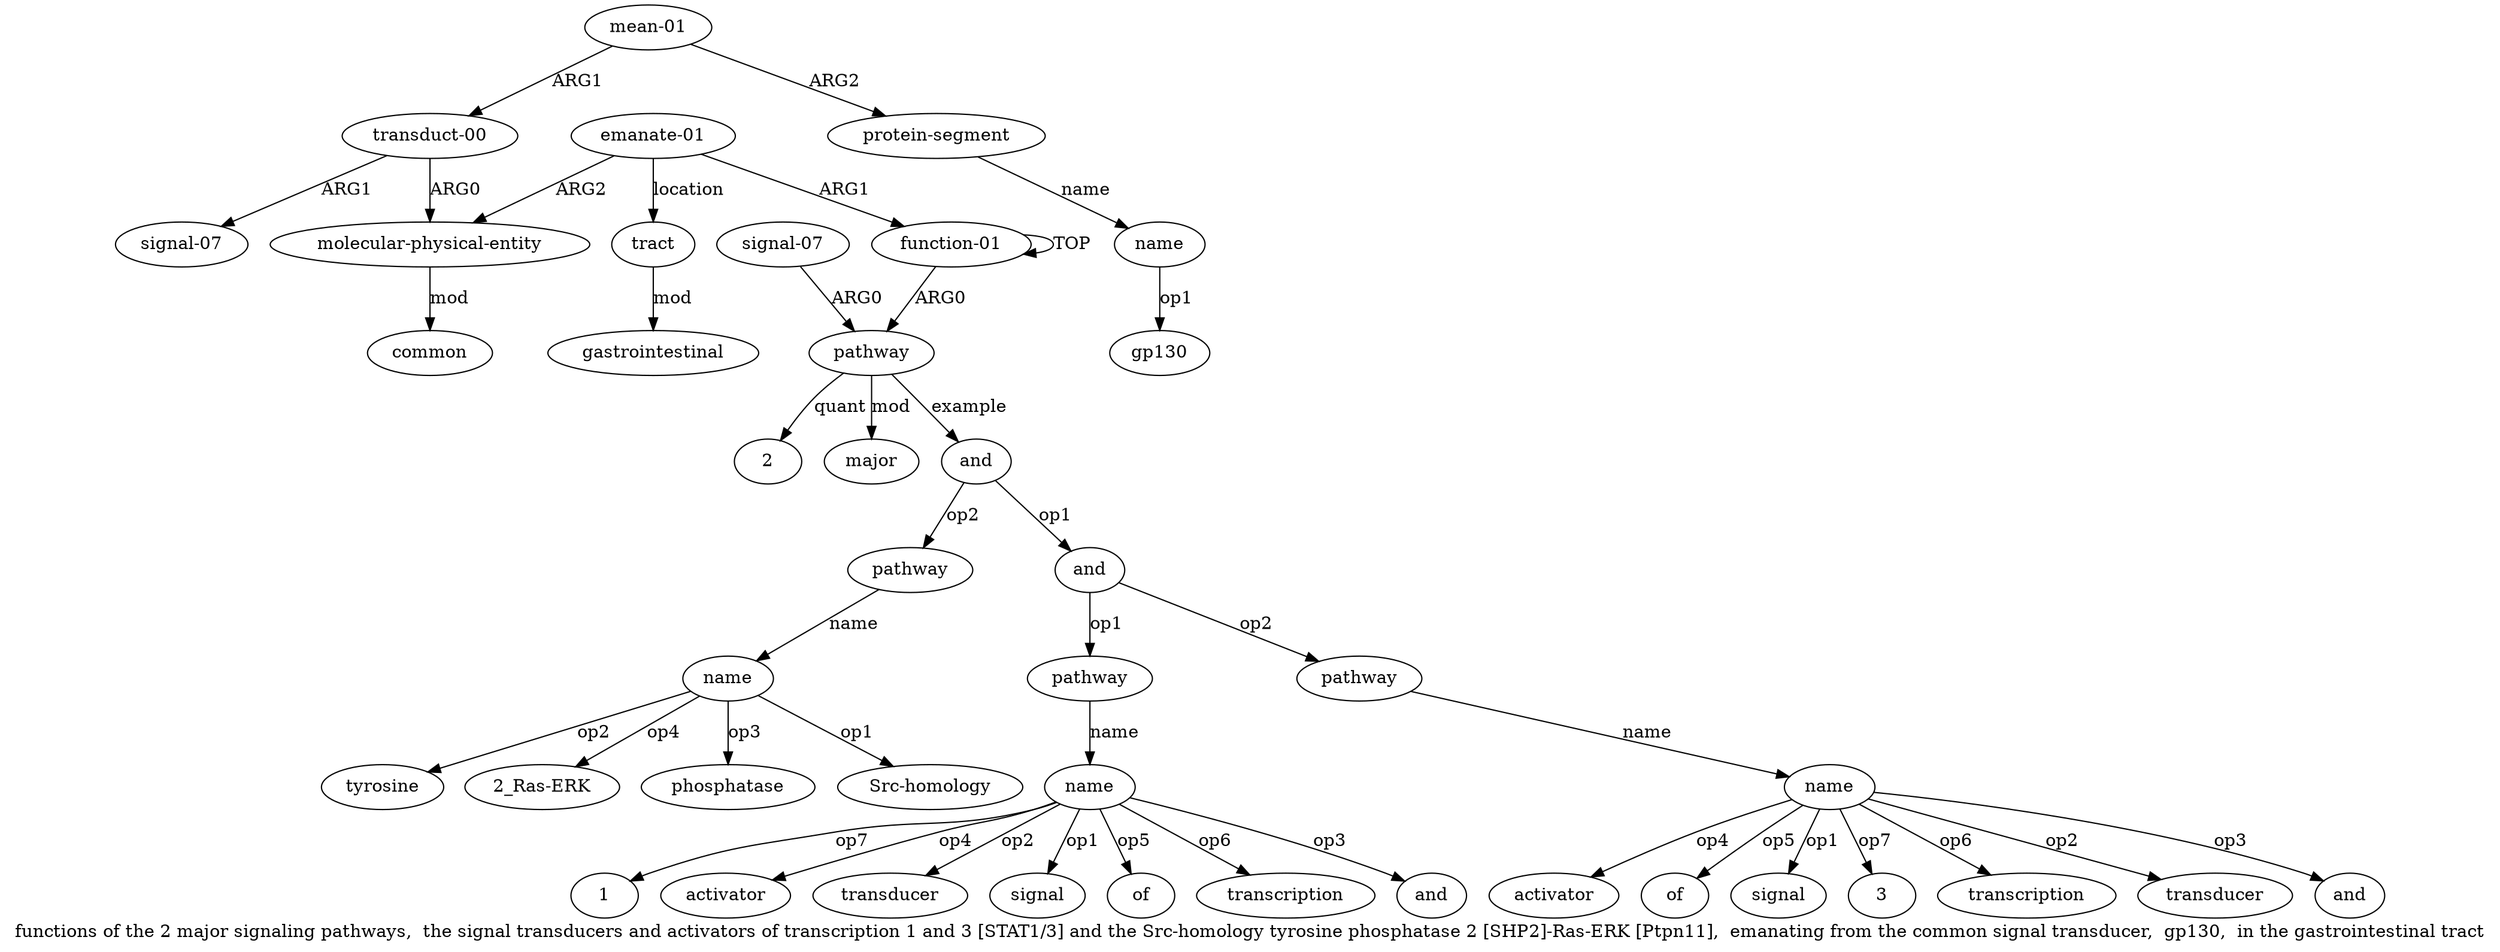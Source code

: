 digraph  {
	graph [label="functions of the 2 major signaling pathways,  the signal transducers and activators of transcription 1 and 3 [STAT1/3] and the Src-homology \
tyrosine phosphatase 2 [SHP2]-Ras-ERK [Ptpn11],  emanating from the common signal transducer,  gp130,  in the gastrointestinal tract"];
	node [label="\N"];
	a20	 [color=black,
		gold_ind=20,
		gold_label=tract,
		label=tract,
		test_ind=20,
		test_label=tract];
	a21	 [color=black,
		gold_ind=21,
		gold_label=gastrointestinal,
		label=gastrointestinal,
		test_ind=21,
		test_label=gastrointestinal];
	a20 -> a21 [key=0,
	color=black,
	gold_label=mod,
	label=mod,
	test_label=mod];
"a9 activator" [color=black,
	gold_ind=-1,
	gold_label=activator,
	label=activator,
	test_ind=-1,
	test_label=activator];
"a9 of" [color=black,
	gold_ind=-1,
	gold_label=of,
	label=of,
	test_ind=-1,
	test_label=of];
"a7 1" [color=black,
	gold_ind=-1,
	gold_label=1,
	label=1,
	test_ind=-1,
	test_label=1];
"a11 tyrosine" [color=black,
	gold_ind=-1,
	gold_label=tyrosine,
	label=tyrosine,
	test_ind=-1,
	test_label=tyrosine];
"a7 activator" [color=black,
	gold_ind=-1,
	gold_label=activator,
	label=activator,
	test_ind=-1,
	test_label=activator];
"a18 gp130" [color=black,
	gold_ind=-1,
	gold_label=gp130,
	label=gp130,
	test_ind=-1,
	test_label=gp130];
"a11 2_Ras-ERK" [color=black,
	gold_ind=-1,
	gold_label="2_Ras-ERK",
	label="2_Ras-ERK",
	test_ind=-1,
	test_label="2_Ras-ERK"];
"a1 2" [color=black,
	gold_ind=-1,
	gold_label=2,
	label=2,
	test_ind=-1,
	test_label=2];
"a9 signal" [color=black,
	gold_ind=-1,
	gold_label=signal,
	label=signal,
	test_ind=-1,
	test_label=signal];
"a9 3" [color=black,
	gold_ind=-1,
	gold_label=3,
	label=3,
	test_ind=-1,
	test_label=3];
a15 [color=black,
	gold_ind=15,
	gold_label="signal-07",
	label="signal-07",
	test_ind=15,
	test_label="signal-07"];
a14 [color=black,
	gold_ind=14,
	gold_label="transduct-00",
	label="transduct-00",
	test_ind=14,
	test_label="transduct-00"];
a14 -> a15 [key=0,
color=black,
gold_label=ARG1,
label=ARG1,
test_label=ARG1];
a13 [color=black,
gold_ind=13,
gold_label="molecular-physical-entity",
label="molecular-physical-entity",
test_ind=13,
test_label="molecular-physical-entity"];
a14 -> a13 [key=0,
color=black,
gold_label=ARG0,
label=ARG0,
test_label=ARG0];
a17 [color=black,
gold_ind=17,
gold_label="protein-segment",
label="protein-segment",
test_ind=17,
test_label="protein-segment"];
a18 [color=black,
gold_ind=18,
gold_label=name,
label=name,
test_ind=18,
test_label=name];
a17 -> a18 [key=0,
color=black,
gold_label=name,
label=name,
test_label=name];
a16 [color=black,
gold_ind=16,
gold_label="mean-01",
label="mean-01",
test_ind=16,
test_label="mean-01"];
a16 -> a14 [key=0,
color=black,
gold_label=ARG1,
label=ARG1,
test_label=ARG1];
a16 -> a17 [key=0,
color=black,
gold_label=ARG2,
label=ARG2,
test_label=ARG2];
a11 [color=black,
gold_ind=11,
gold_label=name,
label=name,
test_ind=11,
test_label=name];
a11 -> "a11 tyrosine" [key=0,
color=black,
gold_label=op2,
label=op2,
test_label=op2];
a11 -> "a11 2_Ras-ERK" [key=0,
color=black,
gold_label=op4,
label=op4,
test_label=op4];
"a11 phosphatase" [color=black,
gold_ind=-1,
gold_label=phosphatase,
label=phosphatase,
test_ind=-1,
test_label=phosphatase];
a11 -> "a11 phosphatase" [key=0,
color=black,
gold_label=op3,
label=op3,
test_label=op3];
"a11 Src-homology" [color=black,
gold_ind=-1,
gold_label="Src-homology",
label="Src-homology",
test_ind=-1,
test_label="Src-homology"];
a11 -> "a11 Src-homology" [key=0,
color=black,
gold_label=op1,
label=op1,
test_label=op1];
a10 [color=black,
gold_ind=10,
gold_label=pathway,
label=pathway,
test_ind=10,
test_label=pathway];
a10 -> a11 [key=0,
color=black,
gold_label=name,
label=name,
test_label=name];
a19 [color=black,
gold_ind=19,
gold_label=common,
label=common,
test_ind=19,
test_label=common];
a13 -> a19 [key=0,
color=black,
gold_label=mod,
label=mod,
test_label=mod];
a12 [color=black,
gold_ind=12,
gold_label="emanate-01",
label="emanate-01",
test_ind=12,
test_label="emanate-01"];
a12 -> a20 [key=0,
color=black,
gold_label=location,
label=location,
test_label=location];
a12 -> a13 [key=0,
color=black,
gold_label=ARG2,
label=ARG2,
test_label=ARG2];
a0 [color=black,
gold_ind=0,
gold_label="function-01",
label="function-01",
test_ind=0,
test_label="function-01"];
a12 -> a0 [key=0,
color=black,
gold_label=ARG1,
label=ARG1,
test_label=ARG1];
"a9 transcription" [color=black,
gold_ind=-1,
gold_label=transcription,
label=transcription,
test_ind=-1,
test_label=transcription];
a18 -> "a18 gp130" [key=0,
color=black,
gold_label=op1,
label=op1,
test_label=op1];
"a7 transducer" [color=black,
gold_ind=-1,
gold_label=transducer,
label=transducer,
test_ind=-1,
test_label=transducer];
a1 [color=black,
gold_ind=1,
gold_label=pathway,
label=pathway,
test_ind=1,
test_label=pathway];
a1 -> "a1 2" [key=0,
color=black,
gold_label=quant,
label=quant,
test_label=quant];
a3 [color=black,
gold_ind=3,
gold_label=major,
label=major,
test_ind=3,
test_label=major];
a1 -> a3 [key=0,
color=black,
gold_label=mod,
label=mod,
test_label=mod];
a4 [color=black,
gold_ind=4,
gold_label=and,
label=and,
test_ind=4,
test_label=and];
a1 -> a4 [key=0,
color=black,
gold_label=example,
label=example,
test_label=example];
a0 -> a1 [key=0,
color=black,
gold_label=ARG0,
label=ARG0,
test_label=ARG0];
a0 -> a0 [key=0,
color=black,
gold_label=TOP,
label=TOP,
test_label=TOP];
a2 [color=black,
gold_ind=2,
gold_label="signal-07",
label="signal-07",
test_ind=2,
test_label="signal-07"];
a2 -> a1 [key=0,
color=black,
gold_label=ARG0,
label=ARG0,
test_label=ARG0];
a5 [color=black,
gold_ind=5,
gold_label=and,
label=and,
test_ind=5,
test_label=and];
a6 [color=black,
gold_ind=6,
gold_label=pathway,
label=pathway,
test_ind=6,
test_label=pathway];
a5 -> a6 [key=0,
color=black,
gold_label=op1,
label=op1,
test_label=op1];
a8 [color=black,
gold_ind=8,
gold_label=pathway,
label=pathway,
test_ind=8,
test_label=pathway];
a5 -> a8 [key=0,
color=black,
gold_label=op2,
label=op2,
test_label=op2];
a4 -> a10 [key=0,
color=black,
gold_label=op2,
label=op2,
test_label=op2];
a4 -> a5 [key=0,
color=black,
gold_label=op1,
label=op1,
test_label=op1];
a7 [color=black,
gold_ind=7,
gold_label=name,
label=name,
test_ind=7,
test_label=name];
a7 -> "a7 1" [key=0,
color=black,
gold_label=op7,
label=op7,
test_label=op7];
a7 -> "a7 activator" [key=0,
color=black,
gold_label=op4,
label=op4,
test_label=op4];
a7 -> "a7 transducer" [key=0,
color=black,
gold_label=op2,
label=op2,
test_label=op2];
"a7 signal" [color=black,
gold_ind=-1,
gold_label=signal,
label=signal,
test_ind=-1,
test_label=signal];
a7 -> "a7 signal" [key=0,
color=black,
gold_label=op1,
label=op1,
test_label=op1];
"a7 of" [color=black,
gold_ind=-1,
gold_label=of,
label=of,
test_ind=-1,
test_label=of];
a7 -> "a7 of" [key=0,
color=black,
gold_label=op5,
label=op5,
test_label=op5];
"a7 transcription" [color=black,
gold_ind=-1,
gold_label=transcription,
label=transcription,
test_ind=-1,
test_label=transcription];
a7 -> "a7 transcription" [key=0,
color=black,
gold_label=op6,
label=op6,
test_label=op6];
"a7 and" [color=black,
gold_ind=-1,
gold_label=and,
label=and,
test_ind=-1,
test_label=and];
a7 -> "a7 and" [key=0,
color=black,
gold_label=op3,
label=op3,
test_label=op3];
a6 -> a7 [key=0,
color=black,
gold_label=name,
label=name,
test_label=name];
a9 [color=black,
gold_ind=9,
gold_label=name,
label=name,
test_ind=9,
test_label=name];
a9 -> "a9 activator" [key=0,
color=black,
gold_label=op4,
label=op4,
test_label=op4];
a9 -> "a9 of" [key=0,
color=black,
gold_label=op5,
label=op5,
test_label=op5];
a9 -> "a9 signal" [key=0,
color=black,
gold_label=op1,
label=op1,
test_label=op1];
a9 -> "a9 3" [key=0,
color=black,
gold_label=op7,
label=op7,
test_label=op7];
a9 -> "a9 transcription" [key=0,
color=black,
gold_label=op6,
label=op6,
test_label=op6];
"a9 transducer" [color=black,
gold_ind=-1,
gold_label=transducer,
label=transducer,
test_ind=-1,
test_label=transducer];
a9 -> "a9 transducer" [key=0,
color=black,
gold_label=op2,
label=op2,
test_label=op2];
"a9 and" [color=black,
gold_ind=-1,
gold_label=and,
label=and,
test_ind=-1,
test_label=and];
a9 -> "a9 and" [key=0,
color=black,
gold_label=op3,
label=op3,
test_label=op3];
a8 -> a9 [key=0,
color=black,
gold_label=name,
label=name,
test_label=name];
}
